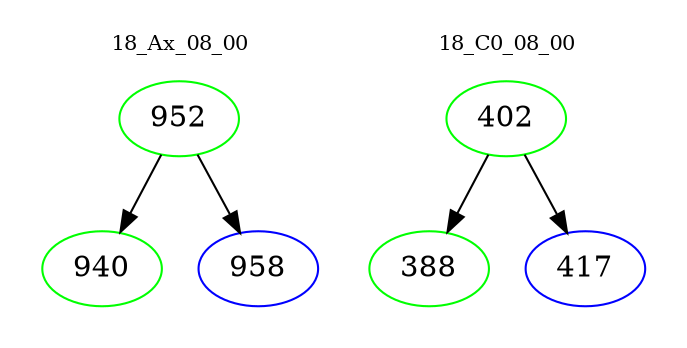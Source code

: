 digraph{
subgraph cluster_0 {
color = white
label = "18_Ax_08_00";
fontsize=10;
T0_952 [label="952", color="green"]
T0_952 -> T0_940 [color="black"]
T0_940 [label="940", color="green"]
T0_952 -> T0_958 [color="black"]
T0_958 [label="958", color="blue"]
}
subgraph cluster_1 {
color = white
label = "18_C0_08_00";
fontsize=10;
T1_402 [label="402", color="green"]
T1_402 -> T1_388 [color="black"]
T1_388 [label="388", color="green"]
T1_402 -> T1_417 [color="black"]
T1_417 [label="417", color="blue"]
}
}
